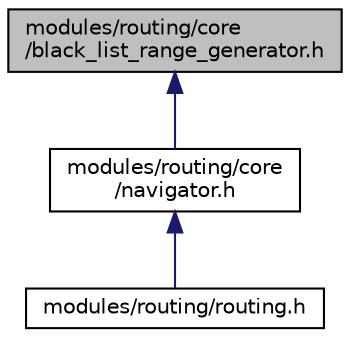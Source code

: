 digraph "modules/routing/core/black_list_range_generator.h"
{
  edge [fontname="Helvetica",fontsize="10",labelfontname="Helvetica",labelfontsize="10"];
  node [fontname="Helvetica",fontsize="10",shape=record];
  Node16 [label="modules/routing/core\l/black_list_range_generator.h",height=0.2,width=0.4,color="black", fillcolor="grey75", style="filled", fontcolor="black"];
  Node16 -> Node17 [dir="back",color="midnightblue",fontsize="10",style="solid",fontname="Helvetica"];
  Node17 [label="modules/routing/core\l/navigator.h",height=0.2,width=0.4,color="black", fillcolor="white", style="filled",URL="$navigator_8h.html"];
  Node17 -> Node18 [dir="back",color="midnightblue",fontsize="10",style="solid",fontname="Helvetica"];
  Node18 [label="modules/routing/routing.h",height=0.2,width=0.4,color="black", fillcolor="white", style="filled",URL="$routing_8h.html"];
}
